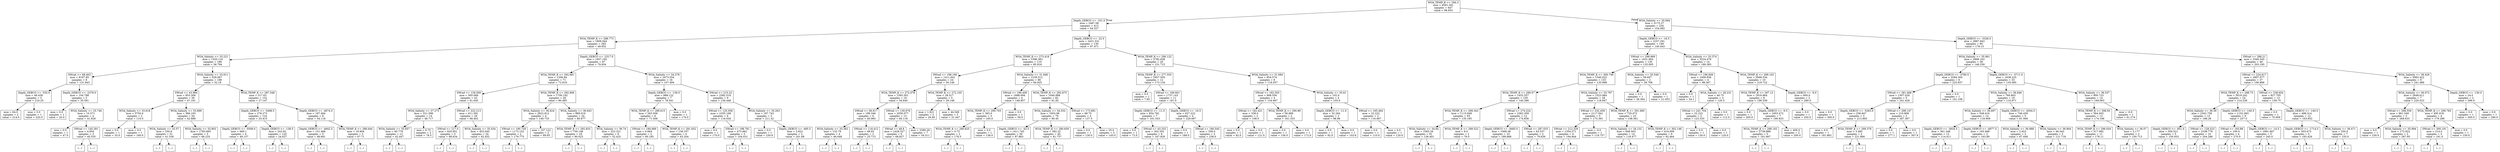 digraph Tree {
node [shape=box] ;
0 [label="WOA_TEMP_K <= 294.3\nmse = 4591.391\nsamples = 647\nvalue = 96.653"] ;
1 [label="Depth_GEBCO <= -101.0\nmse = 2487.08\nsamples = 413\nvalue = 64.327"] ;
0 -> 1 [labeldistance=2.5, labelangle=45, headlabel="True"] ;
2 [label="WOA_TEMP_K <= 288.773\nmse = 1809.944\nsamples = 283\nvalue = 49.652"] ;
1 -> 2 ;
3 [label="WOA_Salinity <= 33.221\nmse = 1320.116\nsamples = 196\nvalue = 36.794"] ;
2 -> 3 ;
4 [label="SWrad <= 68.403\nmse = 8197.85\nsamples = 8\nvalue = 131.943"] ;
3 -> 4 ;
5 [label="Depth_GEBCO <= -535.0\nmse = 48.438\nsamples = 3\nvalue = 216.25"] ;
4 -> 5 ;
6 [label="mse = 64.0\nsamples = 2\nvalue = 214.0"] ;
5 -> 6 ;
7 [label="mse = 0.0\nsamples = 1\nvalue = 220.0"] ;
5 -> 7 ;
8 [label="Depth_GEBCO <= -2379.0\nmse = 104.788\nsamples = 5\nvalue = 35.591"] ;
4 -> 8 ;
9 [label="mse = 0.0\nsamples = 1\nvalue = 20.0"] ;
8 -> 9 ;
10 [label="WOA_Salinity <= 25.746\nmse = 10.571\nsamples = 4\nvalue = 41.828"] ;
8 -> 10 ;
11 [label="mse = 0.0\nsamples = 1\nvalue = 47.0"] ;
10 -> 11 ;
12 [label="SWrad <= 145.281\nmse = 4.854\nsamples = 3\nvalue = 40.535"] ;
10 -> 12 ;
13 [label="(...)"] ;
12 -> 13 ;
14 [label="(...)"] ;
12 -> 14 ;
15 [label="WOA_Salinity <= 33.911\nmse = 528.067\nsamples = 188\nvalue = 32.19"] ;
3 -> 15 ;
16 [label="SWrad <= 43.984\nmse = 853.306\nsamples = 56\nvalue = 47.191"] ;
15 -> 16 ;
17 [label="WOA_Salinity <= 33.618\nmse = 3750.0\nsamples = 2\nvalue = 110.0"] ;
16 -> 17 ;
18 [label="mse = 0.0\nsamples = 1\nvalue = 35.0"] ;
17 -> 18 ;
19 [label="mse = 0.0\nsamples = 1\nvalue = 160.0"] ;
17 -> 19 ;
20 [label="WOA_Salinity <= 33.899\nmse = 366.193\nsamples = 54\nvalue = 42.889"] ;
16 -> 20 ;
21 [label="WOA_Salinity <= 33.57\nmse = 250.6\nsamples = 51\nvalue = 41.536"] ;
20 -> 21 ;
22 [label="(...)"] ;
21 -> 22 ;
39 [label="(...)"] ;
21 -> 39 ;
112 [label="WOA_Salinity <= 33.902\nmse = 1783.665\nsamples = 3\nvalue = 66.233"] ;
20 -> 112 ;
113 [label="(...)"] ;
112 -> 113 ;
114 [label="(...)"] ;
112 -> 114 ;
117 [label="WOA_TEMP_K <= 287.548\nmse = 317.63\nsamples = 132\nvalue = 27.147"] ;
15 -> 117 ;
118 [label="Depth_GEBCO <= -5498.5\nmse = 276.273\nsamples = 124\nvalue = 25.415"] ;
117 -> 118 ;
119 [label="Depth_GEBCO <= -5508.0\nmse = 669.1\nsamples = 4\nvalue = 49.157"] ;
118 -> 119 ;
120 [label="(...)"] ;
119 -> 120 ;
125 [label="(...)"] ;
119 -> 125 ;
126 [label="Depth_GEBCO <= -138.5\nmse = 243.92\nsamples = 120\nvalue = 24.627"] ;
118 -> 126 ;
127 [label="(...)"] ;
126 -> 127 ;
264 [label="(...)"] ;
126 -> 264 ;
289 [label="Depth_GEBCO <= -4674.5\nmse = 187.494\nsamples = 8\nvalue = 54.118"] ;
117 -> 289 ;
290 [label="Depth_GEBCO <= -4842.5\nmse = 151.468\nsamples = 5\nvalue = 48.681"] ;
289 -> 290 ;
291 [label="(...)"] ;
290 -> 291 ;
296 [label="(...)"] ;
290 -> 296 ;
299 [label="WOA_TEMP_K <= 288.044\nmse = 18.904\nsamples = 3\nvalue = 67.71"] ;
289 -> 299 ;
300 [label="(...)"] ;
299 -> 300 ;
301 [label="(...)"] ;
299 -> 301 ;
302 [label="Depth_GEBCO <= -2317.0\nmse = 1657.192\nsamples = 87\nvalue = 79.934"] ;
2 -> 302 ;
303 [label="WOA_TEMP_K <= 292.681\nmse = 1206.84\nsamples = 71\nvalue = 72.919"] ;
302 -> 303 ;
304 [label="SWrad <= 129.509\nmse = 565.069\nsamples = 43\nvalue = 61.645"] ;
303 -> 304 ;
305 [label="WOA_Salinity <= 37.273\nmse = 221.598\nsamples = 14\nvalue = 48.717"] ;
304 -> 305 ;
306 [label="WOA_Salinity <= 35.657\nmse = 40.778\nsamples = 12\nvalue = 42.447"] ;
305 -> 306 ;
307 [label="(...)"] ;
306 -> 307 ;
308 [label="(...)"] ;
306 -> 308 ;
329 [label="mse = 6.75\nsamples = 2\nvalue = 78.5"] ;
305 -> 329 ;
330 [label="SWrad <= 222.213\nmse = 611.591\nsamples = 29\nvalue = 68.402"] ;
304 -> 330 ;
331 [label="SWrad <= 217.0\nmse = 620.951\nsamples = 5\nvalue = 88.634"] ;
330 -> 331 ;
332 [label="(...)"] ;
331 -> 332 ;
339 [label="(...)"] ;
331 -> 339 ;
340 [label="WOA_Salinity <= 35.434\nmse = 453.045\nsamples = 24\nvalue = 62.452"] ;
330 -> 340 ;
341 [label="(...)"] ;
340 -> 341 ;
346 [label="(...)"] ;
340 -> 346 ;
377 [label="WOA_TEMP_K <= 292.906\nmse = 1700.192\nsamples = 28\nvalue = 90.485"] ;
303 -> 377 ;
378 [label="WOA_Salinity <= 36.624\nmse = 2622.812\nsamples = 4\nvalue = 149.733"] ;
377 -> 378 ;
379 [label="SWrad <= 190.729\nmse = 1173.152\nsamples = 2\nvalue = 179.775"] ;
378 -> 379 ;
380 [label="(...)"] ;
379 -> 380 ;
381 [label="(...)"] ;
379 -> 381 ;
382 [label="mse = 107.122\nsamples = 2\nvalue = 89.65"] ;
378 -> 382 ;
383 [label="WOA_Salinity <= 36.643\nmse = 889.019\nsamples = 24\nvalue = 80.877"] ;
377 -> 383 ;
384 [label="WOA_TEMP_K <= 292.933\nmse = 759.148\nsamples = 18\nvalue = 90.023"] ;
383 -> 384 ;
385 [label="(...)"] ;
384 -> 385 ;
386 [label="(...)"] ;
384 -> 386 ;
415 [label="WOA_Salinity <= 36.74\nmse = 223.321\nsamples = 6\nvalue = 52.425"] ;
383 -> 415 ;
416 [label="(...)"] ;
415 -> 416 ;
419 [label="(...)"] ;
415 -> 419 ;
426 [label="WOA_Salinity <= 34.278\nmse = 2473.554\nsamples = 16\nvalue = 107.494"] ;
302 -> 426 ;
427 [label="Depth_GEBCO <= -139.5\nmse = 888.122\nsamples = 7\nvalue = 78.541"] ;
426 -> 427 ;
428 [label="WOA_TEMP_K <= 289.615\nmse = 263.506\nsamples = 6\nvalue = 71.506"] ;
427 -> 428 ;
429 [label="SWrad <= 184.689\nmse = 0.664\nsamples = 2\nvalue = 90.185"] ;
428 -> 429 ;
430 [label="(...)"] ;
429 -> 430 ;
431 [label="(...)"] ;
429 -> 431 ;
432 [label="WOA_TEMP_K <= 291.652\nmse = 156.337\nsamples = 4\nvalue = 63.204"] ;
428 -> 432 ;
433 [label="(...)"] ;
432 -> 433 ;
436 [label="(...)"] ;
432 -> 436 ;
437 [label="mse = 0.0\nsamples = 1\nvalue = 170.0"] ;
427 -> 437 ;
438 [label="SWrad <= 215.22\nmse = 2382.516\nsamples = 9\nvalue = 136.446"] ;
426 -> 438 ;
439 [label="SWrad <= 125.056\nmse = 1035.169\nsamples = 6\nvalue = 116.026"] ;
438 -> 439 ;
440 [label="mse = 0.0\nsamples = 1\nvalue = 170.0"] ;
439 -> 440 ;
441 [label="SWrad <= 198.781\nmse = 473.962\nsamples = 5\nvalue = 104.031"] ;
439 -> 441 ;
442 [label="(...)"] ;
441 -> 442 ;
447 [label="(...)"] ;
441 -> 447 ;
448 [label="WOA_Salinity <= 35.263\nmse = 187.743\nsamples = 3\nvalue = 211.32"] ;
438 -> 448 ;
449 [label="mse = 0.0\nsamples = 1\nvalue = 230.6"] ;
448 -> 449 ;
450 [label="Depth_GEBCO <= -495.5\nmse = 2.822\nsamples = 2\nvalue = 201.68"] ;
448 -> 450 ;
451 [label="(...)"] ;
450 -> 451 ;
452 [label="(...)"] ;
450 -> 452 ;
453 [label="Depth_GEBCO <= -22.5\nmse = 2431.531\nsamples = 130\nvalue = 97.471"] ;
1 -> 453 ;
454 [label="WOA_TEMP_K <= 273.418\nmse = 1596.383\nsamples = 110\nvalue = 85.916"] ;
453 -> 454 ;
455 [label="SWrad <= 198.166\nmse = 1411.641\nsamples = 24\nvalue = 50.146"] ;
454 -> 455 ;
456 [label="WOA_TEMP_K <= 272.078\nmse = 1593.301\nsamples = 19\nvalue = 54.645"] ;
455 -> 456 ;
457 [label="SWrad <= 56.617\nmse = 189.346\nsamples = 6\nvalue = 40.965"] ;
456 -> 457 ;
458 [label="WOA_Salinity <= 33.362\nmse = 132.79\nsamples = 4\nvalue = 46.048"] ;
457 -> 458 ;
459 [label="(...)"] ;
458 -> 459 ;
462 [label="(...)"] ;
458 -> 462 ;
463 [label="SWrad <= 116.412\nmse = 48.93\nsamples = 2\nvalue = 25.715"] ;
457 -> 463 ;
464 [label="(...)"] ;
463 -> 464 ;
465 [label="(...)"] ;
463 -> 465 ;
466 [label="SWrad <= 130.676\nmse = 2050.077\nsamples = 13\nvalue = 60.118"] ;
456 -> 466 ;
467 [label="SWrad <= 48.8\nmse = 1428.327\nsamples = 6\nvalue = 68.827"] ;
466 -> 467 ;
468 [label="(...)"] ;
467 -> 468 ;
469 [label="(...)"] ;
467 -> 469 ;
470 [label="mse = 2380.29\nsamples = 7\nvalue = 54.311"] ;
466 -> 470 ;
471 [label="WOA_TEMP_K <= 272.105\nmse = 28.517\nsamples = 5\nvalue = 29.148"] ;
455 -> 471 ;
472 [label="mse = 1.921\nsamples = 2\nvalue = 26.85"] ;
471 -> 472 ;
473 [label="mse = 44.549\nsamples = 3\nvalue = 31.447"] ;
471 -> 473 ;
474 [label="WOA_Salinity <= 31.846\nmse = 1239.512\nsamples = 86\nvalue = 94.925"] ;
454 -> 474 ;
475 [label="SWrad <= 186.406\nmse = 1688.694\nsamples = 4\nvalue = 149.857"] ;
474 -> 475 ;
476 [label="WOA_TEMP_K <= 290.703\nmse = 365.0\nsamples = 3\nvalue = 165.0"] ;
475 -> 476 ;
477 [label="WOA_TEMP_K <= 290.625\nmse = 0.75\nsamples = 2\nvalue = 178.5"] ;
476 -> 477 ;
478 [label="(...)"] ;
477 -> 478 ;
479 [label="(...)"] ;
477 -> 479 ;
480 [label="mse = 0.0\nsamples = 1\nvalue = 138.0"] ;
476 -> 480 ;
481 [label="mse = 0.0\nsamples = 1\nvalue = 59.0"] ;
475 -> 481 ;
482 [label="WOA_TEMP_K <= 292.675\nmse = 1040.898\nsamples = 82\nvalue = 91.92"] ;
474 -> 482 ;
483 [label="WOA_Salinity <= 34.532\nmse = 1003.08\nsamples = 79\nvalue = 90.45"] ;
482 -> 483 ;
484 [label="Depth_GEBCO <= -43.5\nmse = 1411.745\nsamples = 39\nvalue = 97.863"] ;
483 -> 484 ;
485 [label="(...)"] ;
484 -> 485 ;
506 [label="(...)"] ;
484 -> 506 ;
541 [label="WOA_TEMP_K <= 280.659\nmse = 382.22\nsamples = 40\nvalue = 81.737"] ;
483 -> 541 ;
542 [label="(...)"] ;
541 -> 542 ;
545 [label="(...)"] ;
541 -> 545 ;
588 [label="SWrad <= 173.681\nmse = 68.75\nsamples = 3\nvalue = 137.5"] ;
482 -> 588 ;
589 [label="mse = 0.0\nsamples = 1\nvalue = 130.0"] ;
588 -> 589 ;
590 [label="mse = 25.0\nsamples = 2\nvalue = 145.0"] ;
588 -> 590 ;
591 [label="WOA_TEMP_K <= 290.122\nmse = 2782.838\nsamples = 20\nvalue = 151.715"] ;
453 -> 591 ;
592 [label="WOA_TEMP_K <= 277.555\nmse = 2957.505\nsamples = 12\nvalue = 173.134"] ;
591 -> 592 ;
593 [label="mse = 0.0\nsamples = 1\nvalue = 7.95"] ;
592 -> 593 ;
594 [label="SWrad <= 169.601\nmse = 1737.143\nsamples = 11\nvalue = 181.0"] ;
592 -> 594 ;
595 [label="Depth_GEBCO <= -11.5\nmse = 854.782\nsamples = 7\nvalue = 161.533"] ;
594 -> 595 ;
596 [label="mse = 0.0\nsamples = 1\nvalue = 72.0"] ;
595 -> 596 ;
597 [label="SWrad <= 43.332\nmse = 302.352\nsamples = 6\nvalue = 167.929"] ;
595 -> 597 ;
598 [label="(...)"] ;
597 -> 598 ;
599 [label="(...)"] ;
597 -> 599 ;
608 [label="Depth_GEBCO <= -16.5\nmse = 627.222\nsamples = 4\nvalue = 229.667"] ;
594 -> 608 ;
609 [label="mse = 0.0\nsamples = 1\nvalue = 188.0"] ;
608 -> 609 ;
610 [label="SWrad <= 180.545\nmse = 336.0\nsamples = 3\nvalue = 238.0"] ;
608 -> 610 ;
611 [label="(...)"] ;
610 -> 611 ;
614 [label="(...)"] ;
610 -> 614 ;
615 [label="WOA_Salinity <= 31.684\nmse = 654.574\nsamples = 8\nvalue = 118.057"] ;
591 -> 615 ;
616 [label="SWrad <= 182.555\nmse = 908.556\nsamples = 4\nvalue = 134.667"] ;
615 -> 616 ;
617 [label="SWrad <= 182.421\nmse = 338.0\nsamples = 2\nvalue = 108.0"] ;
616 -> 617 ;
618 [label="mse = 0.0\nsamples = 1\nvalue = 82.0"] ;
617 -> 618 ;
619 [label="mse = 0.0\nsamples = 1\nvalue = 121.0"] ;
617 -> 619 ;
620 [label="WOA_TEMP_K <= 290.89\nmse = 56.889\nsamples = 2\nvalue = 161.333"] ;
616 -> 620 ;
621 [label="mse = 0.0\nsamples = 1\nvalue = 156.0"] ;
620 -> 621 ;
622 [label="mse = 0.0\nsamples = 1\nvalue = 172.0"] ;
620 -> 622 ;
623 [label="WOA_Salinity <= 35.61\nmse = 102.0\nsamples = 4\nvalue = 105.6"] ;
615 -> 623 ;
624 [label="Depth_GEBCO <= -11.0\nmse = 32.294\nsamples = 2\nvalue = 98.96"] ;
623 -> 624 ;
625 [label="mse = 0.0\nsamples = 1\nvalue = 92.0"] ;
624 -> 625 ;
626 [label="mse = 0.0\nsamples = 1\nvalue = 103.6"] ;
624 -> 626 ;
627 [label="SWrad <= 165.464\nmse = 22.222\nsamples = 2\nvalue = 116.667"] ;
623 -> 627 ;
628 [label="mse = 0.0\nsamples = 1\nvalue = 110.0"] ;
627 -> 628 ;
629 [label="mse = 0.0\nsamples = 1\nvalue = 120.0"] ;
627 -> 629 ;
630 [label="WOA_Salinity <= 35.694\nmse = 3175.37\nsamples = 234\nvalue = 154.082"] ;
0 -> 630 [labeldistance=2.5, labelangle=-45, headlabel="False"] ;
631 [label="Depth_GEBCO <= -16.5\nmse = 2257.291\nsamples = 149\nvalue = 140.443"] ;
630 -> 631 ;
632 [label="SWrad <= 299.969\nmse = 1631.904\nsamples = 135\nvalue = 135.005"] ;
631 -> 632 ;
633 [label="WOA_TEMP_K <= 300.749\nmse = 1540.022\nsamples = 133\nvalue = 135.998"] ;
632 -> 633 ;
634 [label="WOA_TEMP_K <= 299.57\nmse = 1452.557\nsamples = 105\nvalue = 140.286"] ;
633 -> 634 ;
635 [label="WOA_TEMP_K <= 299.343\nmse = 1115.949\nsamples = 93\nvalue = 135.185"] ;
634 -> 635 ;
636 [label="WOA_Salinity <= 34.84\nmse = 1065.26\nsamples = 91\nvalue = 136.401"] ;
635 -> 636 ;
637 [label="(...)"] ;
636 -> 637 ;
744 [label="(...)"] ;
636 -> 744 ;
783 [label="WOA_TEMP_K <= 299.522\nmse = 8.0\nsamples = 2\nvalue = 76.0"] ;
635 -> 783 ;
784 [label="(...)"] ;
783 -> 784 ;
785 [label="(...)"] ;
783 -> 785 ;
786 [label="SWrad <= 274.224\nmse = 2362.359\nsamples = 12\nvalue = 174.836"] ;
634 -> 786 ;
787 [label="Depth_GEBCO <= -3685.0\nmse = 1068.38\nsamples = 10\nvalue = 189.868"] ;
786 -> 787 ;
788 [label="(...)"] ;
787 -> 788 ;
799 [label="(...)"] ;
787 -> 799 ;
806 [label="SWrad <= 287.033\nmse = 63.537\nsamples = 2\nvalue = 79.636"] ;
786 -> 806 ;
807 [label="(...)"] ;
806 -> 807 ;
808 [label="(...)"] ;
806 -> 808 ;
809 [label="WOA_Salinity <= 33.797\nmse = 1523.984\nsamples = 28\nvalue = 118.947"] ;
633 -> 809 ;
810 [label="SWrad <= 232.459\nmse = 2117.941\nsamples = 5\nvalue = 173.391"] ;
809 -> 810 ;
811 [label="SWrad <= 212.329\nmse = 1354.271\nsamples = 4\nvalue = 194.844"] ;
810 -> 811 ;
812 [label="(...)"] ;
811 -> 812 ;
813 [label="(...)"] ;
811 -> 813 ;
818 [label="mse = -0.0\nsamples = 1\nvalue = 119.757"] ;
810 -> 818 ;
819 [label="WOA_TEMP_K <= 301.685\nmse = 720.072\nsamples = 23\nvalue = 108.361"] ;
809 -> 819 ;
820 [label="WOA_Salinity <= 34.132\nmse = 648.503\nsamples = 14\nvalue = 118.477"] ;
819 -> 820 ;
821 [label="(...)"] ;
820 -> 821 ;
824 [label="(...)"] ;
820 -> 824 ;
845 [label="WOA_TEMP_K <= 302.148\nmse = 419.009\nsamples = 9\nvalue = 92.464"] ;
819 -> 845 ;
846 [label="(...)"] ;
845 -> 846 ;
853 [label="(...)"] ;
845 -> 853 ;
862 [label="WOA_Salinity <= 35.549\nmse = 58.607\nsamples = 2\nvalue = 28.708"] ;
632 -> 862 ;
863 [label="mse = 0.0\nsamples = 1\nvalue = 36.364"] ;
862 -> 863 ;
864 [label="mse = 0.0\nsamples = 1\nvalue = 21.053"] ;
862 -> 864 ;
865 [label="WOA_Salinity <= 33.374\nmse = 5224.479\nsamples = 14\nvalue = 189.383"] ;
631 -> 865 ;
866 [label="SWrad <= 196.849\nmse = 1006.936\nsamples = 4\nvalue = 98.367"] ;
865 -> 866 ;
867 [label="mse = 0.0\nsamples = 1\nvalue = 54.1"] ;
866 -> 867 ;
868 [label="WOA_Salinity <= 28.231\nmse = 40.75\nsamples = 3\nvalue = 120.5"] ;
866 -> 868 ;
869 [label="SWrad <= 241.704\nmse = 22.222\nsamples = 2\nvalue = 123.333"] ;
868 -> 869 ;
870 [label="mse = 0.0\nsamples = 1\nvalue = 130.0"] ;
869 -> 870 ;
871 [label="mse = 0.0\nsamples = 1\nvalue = 120.0"] ;
869 -> 871 ;
872 [label="mse = 0.0\nsamples = 1\nvalue = 112.0"] ;
868 -> 872 ;
873 [label="WOA_TEMP_K <= 299.102\nmse = 2948.534\nsamples = 10\nvalue = 219.722"] ;
865 -> 873 ;
874 [label="WOA_TEMP_K <= 297.12\nmse = 1916.864\nsamples = 8\nvalue = 196.538"] ;
873 -> 874 ;
875 [label="mse = 0.0\nsamples = 1\nvalue = 265.0"] ;
874 -> 875 ;
876 [label="Depth_GEBCO <= -9.5\nmse = 1653.472\nsamples = 7\nvalue = 190.833"] ;
874 -> 876 ;
877 [label="WOA_TEMP_K <= 298.162\nmse = 2738.889\nsamples = 5\nvalue = 181.667"] ;
876 -> 877 ;
878 [label="(...)"] ;
877 -> 878 ;
879 [label="(...)"] ;
877 -> 879 ;
880 [label="mse = 400.0\nsamples = 2\nvalue = 200.0"] ;
876 -> 880 ;
881 [label="Depth_GEBCO <= -9.0\nmse = 600.0\nsamples = 2\nvalue = 280.0"] ;
873 -> 881 ;
882 [label="mse = 0.0\nsamples = 1\nvalue = 250.0"] ;
881 -> 882 ;
883 [label="mse = 0.0\nsamples = 1\nvalue = 300.0"] ;
881 -> 883 ;
884 [label="Depth_GEBCO <= -3326.0\nmse = 3887.943\nsamples = 85\nvalue = 178.15"] ;
630 -> 884 ;
885 [label="WOA_Salinity <= 35.961\nmse = 2899.163\nsamples = 39\nvalue = 148.259"] ;
884 -> 885 ;
886 [label="Depth_GEBCO <= -3780.5\nmse = 3284.305\nsamples = 6\nvalue = 225.837"] ;
885 -> 886 ;
887 [label="SWrad <= 281.468\nmse = 1507.026\nsamples = 5\nvalue = 241.428"] ;
886 -> 887 ;
888 [label="Depth_GEBCO <= -5263.0\nmse = 258.847\nsamples = 3\nvalue = 213.865"] ;
887 -> 888 ;
889 [label="mse = 0.0\nsamples = 1\nvalue = 181.862"] ;
888 -> 889 ;
890 [label="WOA_TEMP_K <= 299.378\nmse = 3.485\nsamples = 2\nvalue = 221.866"] ;
888 -> 890 ;
891 [label="(...)"] ;
890 -> 891 ;
892 [label="(...)"] ;
890 -> 892 ;
893 [label="SWrad <= 298.147\nmse = 210.809\nsamples = 2\nvalue = 287.367"] ;
887 -> 893 ;
894 [label="mse = 0.0\nsamples = 1\nvalue = 277.1"] ;
893 -> 894 ;
895 [label="mse = 0.0\nsamples = 1\nvalue = 307.9"] ;
893 -> 895 ;
896 [label="mse = 0.0\nsamples = 1\nvalue = 101.106"] ;
886 -> 896 ;
897 [label="Depth_GEBCO <= -3711.0\nmse = 1638.225\nsamples = 33\nvalue = 135.085"] ;
885 -> 897 ;
898 [label="WOA_Salinity <= 36.846\nmse = 760.803\nsamples = 19\nvalue = 110.971"] ;
897 -> 898 ;
899 [label="WOA_Salinity <= 36.697\nmse = 548.416\nsamples = 14\nvalue = 118.909"] ;
898 -> 899 ;
900 [label="Depth_GEBCO <= -3934.5\nmse = 361.348\nsamples = 12\nvalue = 114.411"] ;
899 -> 900 ;
901 [label="(...)"] ;
900 -> 901 ;
920 [label="(...)"] ;
900 -> 920 ;
923 [label="Depth_GEBCO <= -4877.5\nmse = 193.488\nsamples = 2\nvalue = 163.89"] ;
899 -> 923 ;
924 [label="(...)"] ;
923 -> 924 ;
925 [label="(...)"] ;
923 -> 925 ;
926 [label="Depth_GEBCO <= -4504.5\nmse = 749.459\nsamples = 5\nvalue = 91.568"] ;
898 -> 926 ;
927 [label="WOA_Salinity <= 36.988\nmse = 2.923\nsamples = 2\nvalue = 67.448"] ;
926 -> 927 ;
928 [label="(...)"] ;
927 -> 928 ;
929 [label="(...)"] ;
927 -> 929 ;
930 [label="WOA_Salinity <= 36.904\nmse = 46.343\nsamples = 3\nvalue = 121.718"] ;
926 -> 930 ;
931 [label="(...)"] ;
930 -> 931 ;
932 [label="(...)"] ;
930 -> 932 ;
935 [label="WOA_Salinity <= 36.537\nmse = 900.723\nsamples = 14\nvalue = 169.063"] ;
897 -> 935 ;
936 [label="WOA_TEMP_K <= 298.93\nmse = 364.003\nsamples = 13\nvalue = 174.196"] ;
935 -> 936 ;
937 [label="WOA_TEMP_K <= 296.054\nmse = 317.082\nsamples = 11\nvalue = 178.11"] ;
936 -> 937 ;
938 [label="(...)"] ;
937 -> 938 ;
939 [label="(...)"] ;
937 -> 939 ;
946 [label="WOA_Salinity <= 36.07\nmse = 2.177\nsamples = 2\nvalue = 150.713"] ;
936 -> 946 ;
947 [label="(...)"] ;
946 -> 947 ;
948 [label="(...)"] ;
946 -> 948 ;
949 [label="mse = -0.0\nsamples = 1\nvalue = 61.274"] ;
935 -> 949 ;
950 [label="SWrad <= 288.21\nmse = 3340.545\nsamples = 46\nvalue = 203.195"] ;
884 -> 950 ;
951 [label="SWrad <= 224.617\nmse = 2807.077\nsamples = 37\nvalue = 190.886"] ;
950 -> 951 ;
952 [label="WOA_TEMP_K <= 298.73\nmse = 3019.242\nsamples = 24\nvalue = 214.238"] ;
951 -> 952 ;
953 [label="WOA_Salinity <= 36.39\nmse = 2342.759\nsamples = 15\nvalue = 188.28"] ;
952 -> 953 ;
954 [label="Depth_GEBCO <= -851.0\nmse = 359.521\nsamples = 5\nvalue = 150.933"] ;
953 -> 954 ;
955 [label="(...)"] ;
954 -> 955 ;
956 [label="(...)"] ;
954 -> 956 ;
959 [label="SWrad <= 128.323\nmse = 2338.776\nsamples = 10\nvalue = 204.286"] ;
953 -> 959 ;
960 [label="(...)"] ;
959 -> 960 ;
961 [label="(...)"] ;
959 -> 961 ;
962 [label="Depth_GEBCO <= -140.5\nmse = 1152.083\nsamples = 9\nvalue = 257.5"] ;
952 -> 962 ;
963 [label="SWrad <= 193.88\nmse = 100.0\nsamples = 4\nvalue = 270.0"] ;
962 -> 963 ;
964 [label="(...)"] ;
963 -> 964 ;
965 [label="(...)"] ;
963 -> 965 ;
966 [label="Depth_GEBCO <= -14.5\nmse = 1891.667\nsamples = 5\nvalue = 245.0"] ;
962 -> 966 ;
967 [label="(...)"] ;
966 -> 967 ;
968 [label="(...)"] ;
966 -> 968 ;
969 [label="SWrad <= 238.654\nmse = 827.705\nsamples = 13\nvalue = 159.75"] ;
951 -> 969 ;
970 [label="mse = 0.0\nsamples = 1\nvalue = 70.009"] ;
969 -> 970 ;
971 [label="Depth_GEBCO <= -140.5\nmse = 498.314\nsamples = 12\nvalue = 163.652"] ;
969 -> 971 ;
972 [label="Depth_GEBCO <= -1714.5\nmse = 503.673\nsamples = 5\nvalue = 183.429"] ;
971 -> 972 ;
973 [label="(...)"] ;
972 -> 973 ;
976 [label="(...)"] ;
972 -> 976 ;
979 [label="WOA_Salinity <= 36.471\nmse = 250.0\nsamples = 7\nvalue = 155.0"] ;
971 -> 979 ;
980 [label="(...)"] ;
979 -> 980 ;
981 [label="(...)"] ;
979 -> 981 ;
984 [label="WOA_Salinity <= 36.429\nmse = 3062.422\nsamples = 9\nvalue = 241.489"] ;
950 -> 984 ;
985 [label="WOA_Salinity <= 36.072\nmse = 2648.611\nsamples = 7\nvalue = 220.523"] ;
984 -> 985 ;
986 [label="SWrad <= 298.559\nmse = 861.549\nsamples = 3\nvalue = 268.633"] ;
985 -> 986 ;
987 [label="mse = 0.0\nsamples = 1\nvalue = 230.0"] ;
986 -> 987 ;
988 [label="WOA_Salinity <= 35.994\nmse = 172.922\nsamples = 2\nvalue = 287.95"] ;
986 -> 988 ;
989 [label="(...)"] ;
988 -> 989 ;
990 [label="(...)"] ;
988 -> 990 ;
991 [label="WOA_TEMP_K <= 299.783\nmse = 495.918\nsamples = 4\nvalue = 179.286"] ;
985 -> 991 ;
992 [label="SWrad <= 300.191\nmse = 214.0\nsamples = 3\nvalue = 191.0"] ;
991 -> 992 ;
993 [label="(...)"] ;
992 -> 993 ;
994 [label="(...)"] ;
992 -> 994 ;
995 [label="mse = 0.0\nsamples = 1\nvalue = 150.0"] ;
991 -> 995 ;
996 [label="Depth_GEBCO <= -130.0\nmse = 24.0\nsamples = 2\nvalue = 296.0"] ;
984 -> 996 ;
997 [label="mse = 0.0\nsamples = 1\nvalue = 300.0"] ;
996 -> 997 ;
998 [label="mse = 0.0\nsamples = 1\nvalue = 290.0"] ;
996 -> 998 ;
}